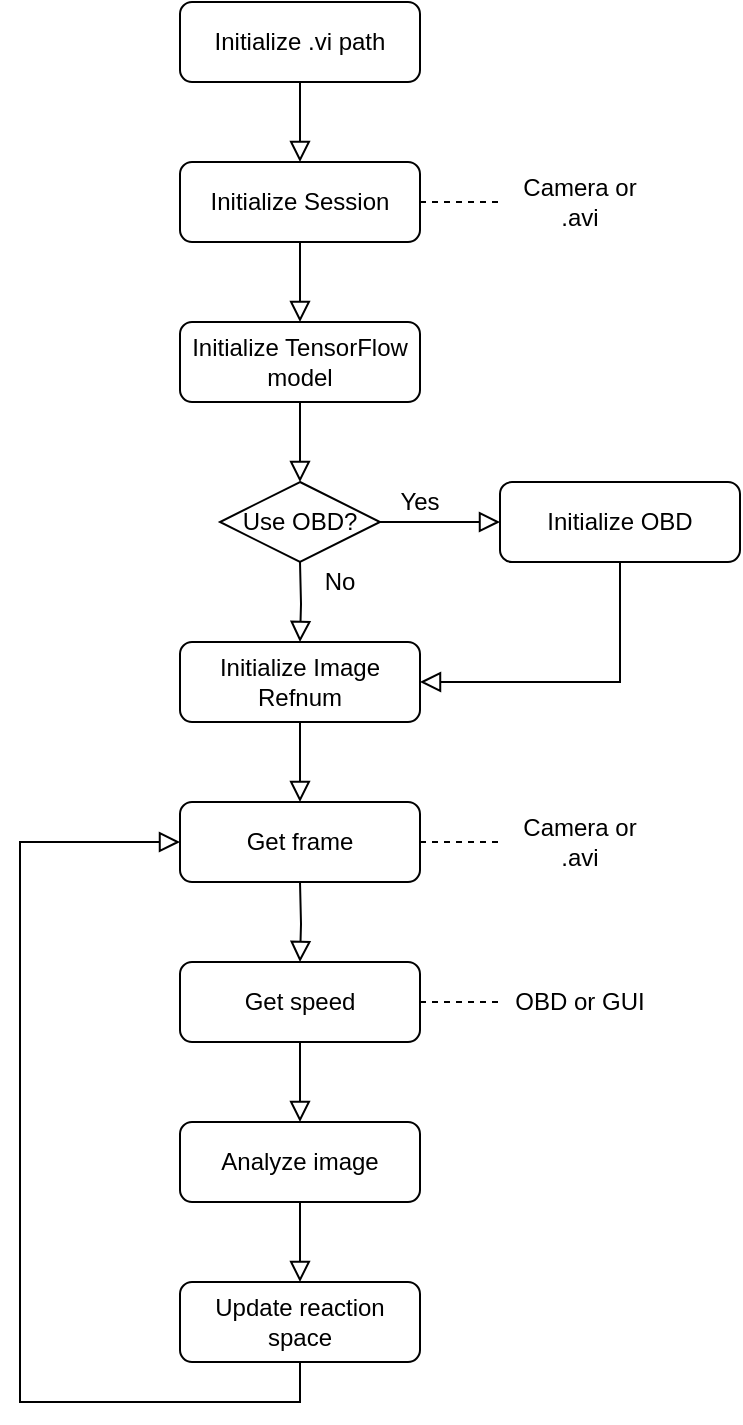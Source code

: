 <mxfile version="14.4.7" type="device"><diagram id="C5RBs43oDa-KdzZeNtuy" name="Page-1"><mxGraphModel dx="865" dy="456" grid="1" gridSize="10" guides="1" tooltips="1" connect="1" arrows="1" fold="1" page="1" pageScale="1" pageWidth="827" pageHeight="1169" math="0" shadow="0"><root><mxCell id="WIyWlLk6GJQsqaUBKTNV-0"/><mxCell id="WIyWlLk6GJQsqaUBKTNV-1" parent="WIyWlLk6GJQsqaUBKTNV-0"/><mxCell id="WIyWlLk6GJQsqaUBKTNV-2" value="" style="rounded=0;html=1;jettySize=auto;orthogonalLoop=1;fontSize=11;endArrow=block;endFill=0;endSize=8;strokeWidth=1;shadow=0;labelBackgroundColor=none;edgeStyle=orthogonalEdgeStyle;entryX=0.5;entryY=0;entryDx=0;entryDy=0;" parent="WIyWlLk6GJQsqaUBKTNV-1" source="WIyWlLk6GJQsqaUBKTNV-3" target="WIyWlLk6GJQsqaUBKTNV-7" edge="1"><mxGeometry relative="1" as="geometry"><mxPoint x="220" y="170" as="targetPoint"/></mxGeometry></mxCell><mxCell id="WIyWlLk6GJQsqaUBKTNV-3" value="Initialize .vi path" style="rounded=1;whiteSpace=wrap;html=1;fontSize=12;glass=0;strokeWidth=1;shadow=0;" parent="WIyWlLk6GJQsqaUBKTNV-1" vertex="1"><mxGeometry x="160" y="80" width="120" height="40" as="geometry"/></mxCell><mxCell id="WIyWlLk6GJQsqaUBKTNV-7" value="Initialize Session" style="rounded=1;whiteSpace=wrap;html=1;fontSize=12;glass=0;strokeWidth=1;shadow=0;" parent="WIyWlLk6GJQsqaUBKTNV-1" vertex="1"><mxGeometry x="160" y="160" width="120" height="40" as="geometry"/></mxCell><mxCell id="WIyWlLk6GJQsqaUBKTNV-11" value="Initialize OBD" style="rounded=1;whiteSpace=wrap;html=1;fontSize=12;glass=0;strokeWidth=1;shadow=0;" parent="WIyWlLk6GJQsqaUBKTNV-1" vertex="1"><mxGeometry x="320" y="320" width="120" height="40" as="geometry"/></mxCell><mxCell id="WIyWlLk6GJQsqaUBKTNV-12" value="Initialize TensorFlow model" style="rounded=1;whiteSpace=wrap;html=1;fontSize=12;glass=0;strokeWidth=1;shadow=0;" parent="WIyWlLk6GJQsqaUBKTNV-1" vertex="1"><mxGeometry x="160" y="240" width="120" height="40" as="geometry"/></mxCell><mxCell id="l_c2C3_KxtDtakOe_x1u-0" value="" style="endArrow=none;dashed=1;html=1;exitX=1;exitY=0.5;exitDx=0;exitDy=0;entryX=0;entryY=0.5;entryDx=0;entryDy=0;" edge="1" parent="WIyWlLk6GJQsqaUBKTNV-1" source="WIyWlLk6GJQsqaUBKTNV-7" target="l_c2C3_KxtDtakOe_x1u-15"><mxGeometry width="50" height="50" relative="1" as="geometry"><mxPoint x="390" y="310" as="sourcePoint"/><mxPoint x="440" y="180" as="targetPoint"/></mxGeometry></mxCell><mxCell id="l_c2C3_KxtDtakOe_x1u-1" value="Initialize Image Refnum" style="rounded=1;whiteSpace=wrap;html=1;fontSize=12;glass=0;strokeWidth=1;shadow=0;" vertex="1" parent="WIyWlLk6GJQsqaUBKTNV-1"><mxGeometry x="160" y="400" width="120" height="40" as="geometry"/></mxCell><mxCell id="l_c2C3_KxtDtakOe_x1u-3" value="" style="rounded=0;html=1;jettySize=auto;orthogonalLoop=1;fontSize=11;endArrow=block;endFill=0;endSize=8;strokeWidth=1;shadow=0;labelBackgroundColor=none;edgeStyle=orthogonalEdgeStyle;entryX=0.5;entryY=0;entryDx=0;entryDy=0;exitX=0.5;exitY=1;exitDx=0;exitDy=0;" edge="1" parent="WIyWlLk6GJQsqaUBKTNV-1" source="WIyWlLk6GJQsqaUBKTNV-7" target="WIyWlLk6GJQsqaUBKTNV-12"><mxGeometry relative="1" as="geometry"><mxPoint x="220" y="120" as="sourcePoint"/><mxPoint x="220" y="160" as="targetPoint"/></mxGeometry></mxCell><mxCell id="l_c2C3_KxtDtakOe_x1u-4" value="" style="rounded=0;html=1;jettySize=auto;orthogonalLoop=1;fontSize=11;endArrow=block;endFill=0;endSize=8;strokeWidth=1;shadow=0;labelBackgroundColor=none;edgeStyle=orthogonalEdgeStyle;entryX=0;entryY=0.5;entryDx=0;entryDy=0;exitX=1;exitY=0.5;exitDx=0;exitDy=0;" edge="1" parent="WIyWlLk6GJQsqaUBKTNV-1" source="l_c2C3_KxtDtakOe_x1u-16" target="WIyWlLk6GJQsqaUBKTNV-11"><mxGeometry relative="1" as="geometry"><mxPoint x="220" y="280" as="sourcePoint"/><mxPoint x="220" y="240" as="targetPoint"/></mxGeometry></mxCell><mxCell id="l_c2C3_KxtDtakOe_x1u-5" value="" style="rounded=0;html=1;jettySize=auto;orthogonalLoop=1;fontSize=11;endArrow=block;endFill=0;endSize=8;strokeWidth=1;shadow=0;labelBackgroundColor=none;edgeStyle=orthogonalEdgeStyle;entryX=0.5;entryY=0;entryDx=0;entryDy=0;" edge="1" parent="WIyWlLk6GJQsqaUBKTNV-1" target="l_c2C3_KxtDtakOe_x1u-1"><mxGeometry relative="1" as="geometry"><mxPoint x="220" y="360" as="sourcePoint"/><mxPoint x="220" y="320" as="targetPoint"/></mxGeometry></mxCell><mxCell id="l_c2C3_KxtDtakOe_x1u-6" value="Get frame" style="rounded=1;whiteSpace=wrap;html=1;fontSize=12;glass=0;strokeWidth=1;shadow=0;" vertex="1" parent="WIyWlLk6GJQsqaUBKTNV-1"><mxGeometry x="160" y="480" width="120" height="40" as="geometry"/></mxCell><mxCell id="l_c2C3_KxtDtakOe_x1u-7" value="Get speed" style="rounded=1;whiteSpace=wrap;html=1;fontSize=12;glass=0;strokeWidth=1;shadow=0;" vertex="1" parent="WIyWlLk6GJQsqaUBKTNV-1"><mxGeometry x="160" y="560" width="120" height="40" as="geometry"/></mxCell><mxCell id="l_c2C3_KxtDtakOe_x1u-8" value="Analyze image" style="rounded=1;whiteSpace=wrap;html=1;fontSize=12;glass=0;strokeWidth=1;shadow=0;" vertex="1" parent="WIyWlLk6GJQsqaUBKTNV-1"><mxGeometry x="160" y="640" width="120" height="40" as="geometry"/></mxCell><mxCell id="l_c2C3_KxtDtakOe_x1u-9" value="Update reaction space" style="rounded=1;whiteSpace=wrap;html=1;fontSize=12;glass=0;strokeWidth=1;shadow=0;" vertex="1" parent="WIyWlLk6GJQsqaUBKTNV-1"><mxGeometry x="160" y="720" width="120" height="40" as="geometry"/></mxCell><mxCell id="l_c2C3_KxtDtakOe_x1u-10" value="" style="rounded=0;html=1;jettySize=auto;orthogonalLoop=1;fontSize=11;endArrow=block;endFill=0;endSize=8;strokeWidth=1;shadow=0;labelBackgroundColor=none;edgeStyle=orthogonalEdgeStyle;entryX=0.5;entryY=0;entryDx=0;entryDy=0;exitX=0.5;exitY=1;exitDx=0;exitDy=0;" edge="1" parent="WIyWlLk6GJQsqaUBKTNV-1" source="l_c2C3_KxtDtakOe_x1u-1" target="l_c2C3_KxtDtakOe_x1u-6"><mxGeometry relative="1" as="geometry"><mxPoint x="220" y="360" as="sourcePoint"/><mxPoint x="220" y="400" as="targetPoint"/></mxGeometry></mxCell><mxCell id="l_c2C3_KxtDtakOe_x1u-11" value="" style="rounded=0;html=1;jettySize=auto;orthogonalLoop=1;fontSize=11;endArrow=block;endFill=0;endSize=8;strokeWidth=1;shadow=0;labelBackgroundColor=none;edgeStyle=orthogonalEdgeStyle;entryX=0.5;entryY=0;entryDx=0;entryDy=0;" edge="1" parent="WIyWlLk6GJQsqaUBKTNV-1" target="l_c2C3_KxtDtakOe_x1u-7"><mxGeometry relative="1" as="geometry"><mxPoint x="220" y="520" as="sourcePoint"/><mxPoint x="220" y="480" as="targetPoint"/></mxGeometry></mxCell><mxCell id="l_c2C3_KxtDtakOe_x1u-12" value="" style="rounded=0;html=1;jettySize=auto;orthogonalLoop=1;fontSize=11;endArrow=block;endFill=0;endSize=8;strokeWidth=1;shadow=0;labelBackgroundColor=none;edgeStyle=orthogonalEdgeStyle;entryX=0.5;entryY=0;entryDx=0;entryDy=0;exitX=0.5;exitY=1;exitDx=0;exitDy=0;" edge="1" parent="WIyWlLk6GJQsqaUBKTNV-1" source="l_c2C3_KxtDtakOe_x1u-7" target="l_c2C3_KxtDtakOe_x1u-8"><mxGeometry relative="1" as="geometry"><mxPoint x="210" y="610" as="sourcePoint"/><mxPoint x="230" y="490" as="targetPoint"/></mxGeometry></mxCell><mxCell id="l_c2C3_KxtDtakOe_x1u-13" value="" style="rounded=0;html=1;jettySize=auto;orthogonalLoop=1;fontSize=11;endArrow=block;endFill=0;endSize=8;strokeWidth=1;shadow=0;labelBackgroundColor=none;edgeStyle=orthogonalEdgeStyle;entryX=0.5;entryY=0;entryDx=0;entryDy=0;exitX=0.5;exitY=1;exitDx=0;exitDy=0;" edge="1" parent="WIyWlLk6GJQsqaUBKTNV-1" source="l_c2C3_KxtDtakOe_x1u-8" target="l_c2C3_KxtDtakOe_x1u-9"><mxGeometry relative="1" as="geometry"><mxPoint x="220" y="600" as="sourcePoint"/><mxPoint x="220" y="640" as="targetPoint"/></mxGeometry></mxCell><mxCell id="l_c2C3_KxtDtakOe_x1u-14" value="" style="rounded=0;html=1;jettySize=auto;orthogonalLoop=1;fontSize=11;endArrow=block;endFill=0;endSize=8;strokeWidth=1;shadow=0;labelBackgroundColor=none;edgeStyle=orthogonalEdgeStyle;exitX=0.5;exitY=1;exitDx=0;exitDy=0;entryX=0;entryY=0.5;entryDx=0;entryDy=0;" edge="1" parent="WIyWlLk6GJQsqaUBKTNV-1" source="l_c2C3_KxtDtakOe_x1u-9" target="l_c2C3_KxtDtakOe_x1u-6"><mxGeometry relative="1" as="geometry"><mxPoint x="220" y="680" as="sourcePoint"/><mxPoint x="220" y="870" as="targetPoint"/><Array as="points"><mxPoint x="220" y="780"/><mxPoint x="80" y="780"/><mxPoint x="80" y="500"/></Array></mxGeometry></mxCell><mxCell id="l_c2C3_KxtDtakOe_x1u-15" value="Camera or .avi" style="text;html=1;strokeColor=none;fillColor=none;align=center;verticalAlign=middle;whiteSpace=wrap;rounded=0;" vertex="1" parent="WIyWlLk6GJQsqaUBKTNV-1"><mxGeometry x="320" y="170" width="80" height="20" as="geometry"/></mxCell><mxCell id="l_c2C3_KxtDtakOe_x1u-16" value="Use OBD?" style="rhombus;whiteSpace=wrap;html=1;" vertex="1" parent="WIyWlLk6GJQsqaUBKTNV-1"><mxGeometry x="180" y="320" width="80" height="40" as="geometry"/></mxCell><mxCell id="l_c2C3_KxtDtakOe_x1u-19" value="" style="rounded=0;html=1;jettySize=auto;orthogonalLoop=1;fontSize=11;endArrow=block;endFill=0;endSize=8;strokeWidth=1;shadow=0;labelBackgroundColor=none;edgeStyle=orthogonalEdgeStyle;entryX=0.5;entryY=0;entryDx=0;entryDy=0;exitX=0.5;exitY=1;exitDx=0;exitDy=0;" edge="1" parent="WIyWlLk6GJQsqaUBKTNV-1" source="WIyWlLk6GJQsqaUBKTNV-12" target="l_c2C3_KxtDtakOe_x1u-16"><mxGeometry relative="1" as="geometry"><mxPoint x="220" y="360" as="sourcePoint"/><mxPoint x="220" y="400.0" as="targetPoint"/></mxGeometry></mxCell><mxCell id="l_c2C3_KxtDtakOe_x1u-20" value="" style="rounded=0;html=1;jettySize=auto;orthogonalLoop=1;fontSize=11;endArrow=block;endFill=0;endSize=8;strokeWidth=1;shadow=0;labelBackgroundColor=none;edgeStyle=orthogonalEdgeStyle;entryX=1;entryY=0.5;entryDx=0;entryDy=0;exitX=0.5;exitY=1;exitDx=0;exitDy=0;" edge="1" parent="WIyWlLk6GJQsqaUBKTNV-1" source="WIyWlLk6GJQsqaUBKTNV-11" target="l_c2C3_KxtDtakOe_x1u-1"><mxGeometry relative="1" as="geometry"><mxPoint x="220" y="280" as="sourcePoint"/><mxPoint x="220" y="320" as="targetPoint"/></mxGeometry></mxCell><mxCell id="l_c2C3_KxtDtakOe_x1u-21" value="Yes" style="text;html=1;strokeColor=none;fillColor=none;align=center;verticalAlign=middle;whiteSpace=wrap;rounded=0;" vertex="1" parent="WIyWlLk6GJQsqaUBKTNV-1"><mxGeometry x="260" y="320" width="40" height="20" as="geometry"/></mxCell><mxCell id="l_c2C3_KxtDtakOe_x1u-23" value="No" style="text;html=1;strokeColor=none;fillColor=none;align=center;verticalAlign=middle;whiteSpace=wrap;rounded=0;" vertex="1" parent="WIyWlLk6GJQsqaUBKTNV-1"><mxGeometry x="220" y="360" width="40" height="20" as="geometry"/></mxCell><mxCell id="l_c2C3_KxtDtakOe_x1u-24" value="" style="endArrow=none;dashed=1;html=1;exitX=1;exitY=0.5;exitDx=0;exitDy=0;entryX=0;entryY=0.5;entryDx=0;entryDy=0;" edge="1" target="l_c2C3_KxtDtakOe_x1u-25" parent="WIyWlLk6GJQsqaUBKTNV-1"><mxGeometry width="50" height="50" relative="1" as="geometry"><mxPoint x="280" y="500" as="sourcePoint"/><mxPoint x="440" y="500" as="targetPoint"/></mxGeometry></mxCell><mxCell id="l_c2C3_KxtDtakOe_x1u-25" value="Camera or .avi" style="text;html=1;strokeColor=none;fillColor=none;align=center;verticalAlign=middle;whiteSpace=wrap;rounded=0;" vertex="1" parent="WIyWlLk6GJQsqaUBKTNV-1"><mxGeometry x="320" y="490" width="80" height="20" as="geometry"/></mxCell><mxCell id="l_c2C3_KxtDtakOe_x1u-26" value="" style="endArrow=none;dashed=1;html=1;exitX=1;exitY=0.5;exitDx=0;exitDy=0;entryX=0;entryY=0.5;entryDx=0;entryDy=0;" edge="1" target="l_c2C3_KxtDtakOe_x1u-27" parent="WIyWlLk6GJQsqaUBKTNV-1"><mxGeometry width="50" height="50" relative="1" as="geometry"><mxPoint x="280" y="580.0" as="sourcePoint"/><mxPoint x="440" y="580" as="targetPoint"/></mxGeometry></mxCell><mxCell id="l_c2C3_KxtDtakOe_x1u-27" value="OBD or GUI" style="text;html=1;strokeColor=none;fillColor=none;align=center;verticalAlign=middle;whiteSpace=wrap;rounded=0;" vertex="1" parent="WIyWlLk6GJQsqaUBKTNV-1"><mxGeometry x="320" y="570" width="80" height="20" as="geometry"/></mxCell></root></mxGraphModel></diagram></mxfile>